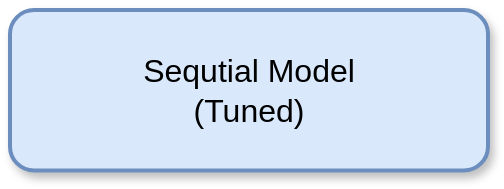 <mxfile version="16.5.3" type="github">
  <diagram id="aS8oaicNbCkJTfkluQLp" name="第 1 页">
    <mxGraphModel dx="619" dy="316" grid="1" gridSize="10" guides="1" tooltips="1" connect="1" arrows="1" fold="1" page="1" pageScale="1" pageWidth="827" pageHeight="1169" math="0" shadow="0">
      <root>
        <mxCell id="0" />
        <mxCell id="1" parent="0" />
        <mxCell id="ZQoaphtTxRef-fi8NCxe-1" value="Sequtial Model&lt;br&gt;(Tuned)" style="rounded=1;whiteSpace=wrap;html=1;fontSize=16;strokeWidth=2;fillColor=#dae8fc;align=center;strokeColor=#6c8ebf;shadow=1;" vertex="1" parent="1">
          <mxGeometry x="170" y="130.0" width="239" height="80.25" as="geometry" />
        </mxCell>
      </root>
    </mxGraphModel>
  </diagram>
</mxfile>
